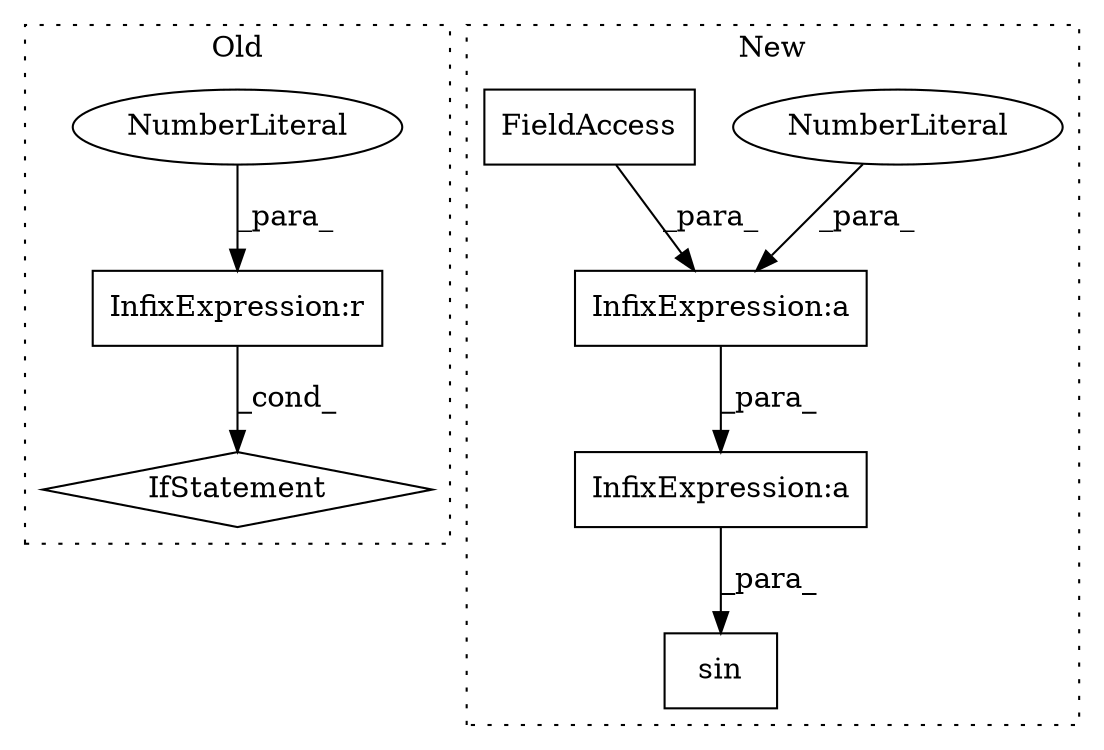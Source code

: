 digraph G {
subgraph cluster0 {
1 [label="IfStatement" a="25" s="6362,6387" l="4,2" shape="diamond"];
6 [label="InfixExpression:r" a="27" s="6383" l="3" shape="box"];
7 [label="NumberLiteral" a="34" s="6386" l="1" shape="ellipse"];
label = "Old";
style="dotted";
}
subgraph cluster1 {
2 [label="sin" a="32" s="4987,4996" l="4,1" shape="box"];
3 [label="InfixExpression:a" a="27" s="4881" l="3" shape="box"];
4 [label="InfixExpression:a" a="27" s="4888" l="3" shape="box"];
5 [label="NumberLiteral" a="34" s="4884" l="3" shape="ellipse"];
8 [label="FieldAccess" a="22" s="4874" l="7" shape="box"];
label = "New";
style="dotted";
}
3 -> 4 [label="_para_"];
4 -> 2 [label="_para_"];
5 -> 3 [label="_para_"];
6 -> 1 [label="_cond_"];
7 -> 6 [label="_para_"];
8 -> 3 [label="_para_"];
}